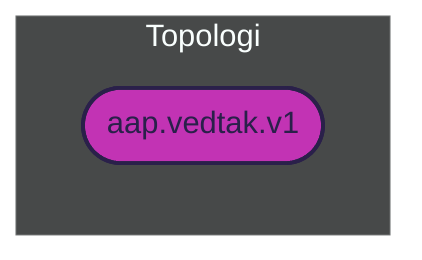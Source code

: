 %%{init: {'theme': 'dark', 'themeVariables': { 'primaryColor': '#07cff6', 'textColor': '#dad9e0', 'lineColor': '#07cff6'}}}%%

graph LR

subgraph Topologi
    %% TOPICS
    aap.vedtak.v1([aap.vedtak.v1])

    %% JOINS
    

    %% STATE PROCESSORS
    
    
    %% STATE STORES
    
    
    %% DATABASES
    
    

    %% PROCESSOR API JOBS
    
    
    %% JOIN STREAMS
    

    %% TABLE STREAMS
    

    %% JOB STREAMS
    
    
    %% BRANCH STREAMS
    

    %% REPARTITION STREAMS
    
    
    %% BASIC STREAMS
    
    
    %% CUSTOM PROCESS STREAMS
    
end

%% COLORS
%% light    #dad9e0
%% purple   #78369f
%% pink     #c233b4
%% dark     #2a204a
%% blue     #07cff6

%% STYLES
style aap.vedtak.v1 fill:#c233b4, stroke:#2a204a, stroke-width:2px, color:#2a204a